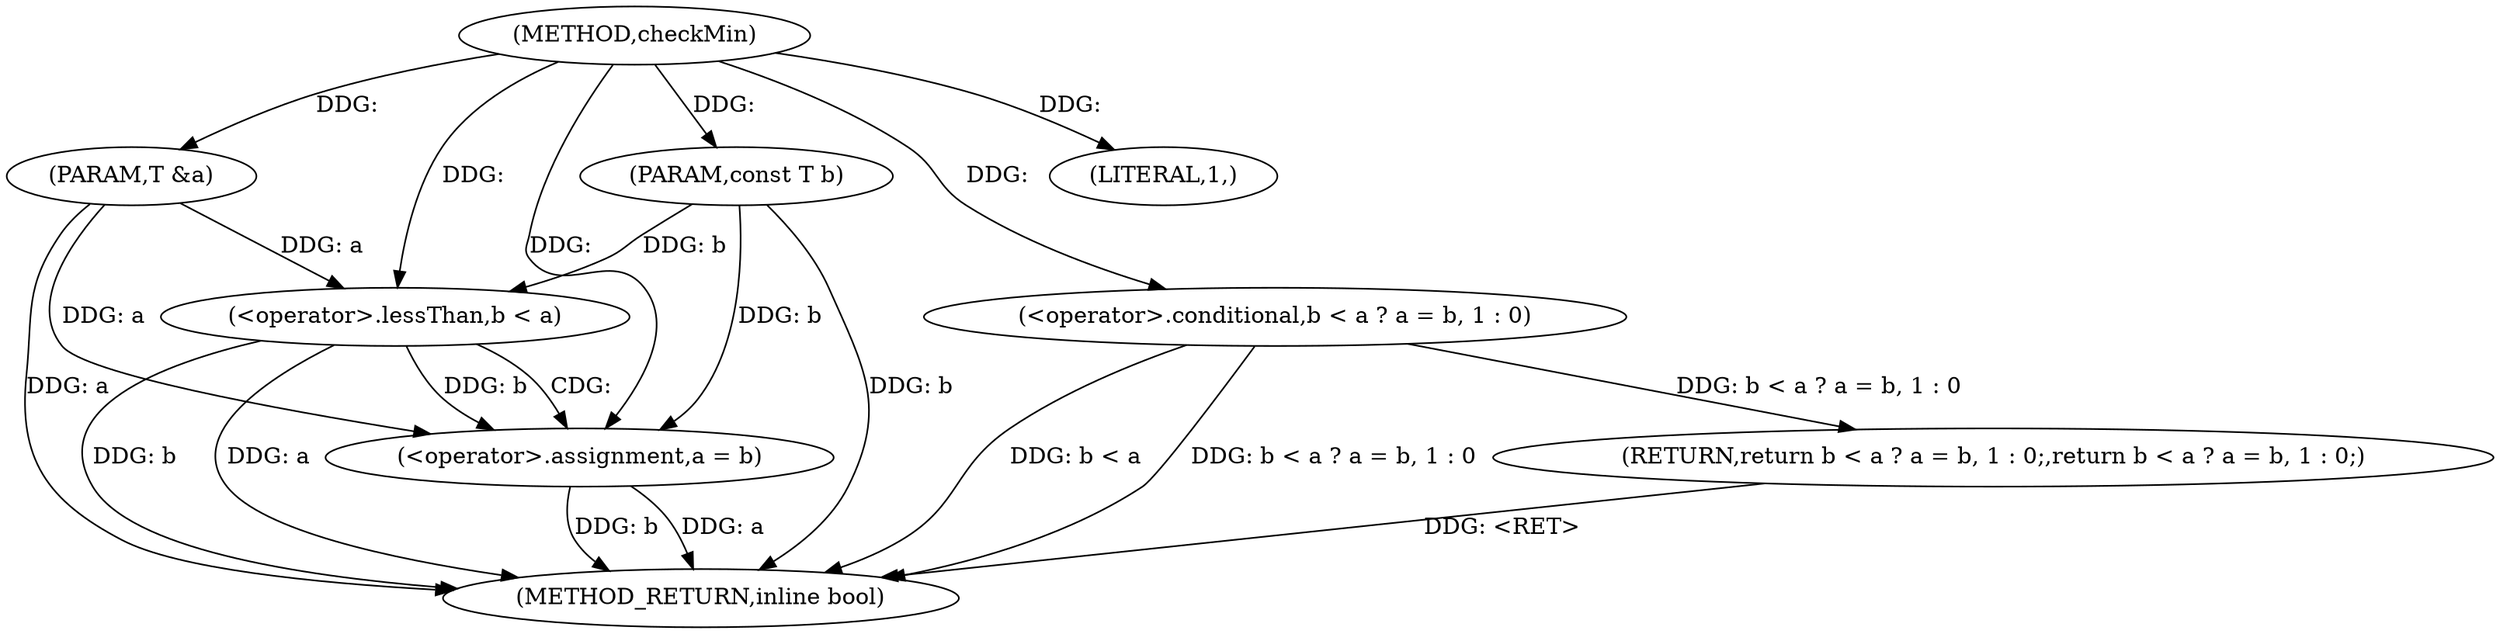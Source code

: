 digraph "checkMin" {  
"1001356" [label = "(METHOD,checkMin)" ]
"1001371" [label = "(METHOD_RETURN,inline bool)" ]
"1001357" [label = "(PARAM,T &a)" ]
"1001358" [label = "(PARAM,const T b)" ]
"1001360" [label = "(RETURN,return b < a ? a = b, 1 : 0;,return b < a ? a = b, 1 : 0;)" ]
"1001361" [label = "(<operator>.conditional,b < a ? a = b, 1 : 0)" ]
"1001362" [label = "(<operator>.lessThan,b < a)" ]
"1001366" [label = "(<operator>.assignment,a = b)" ]
"1001369" [label = "(LITERAL,1,)" ]
  "1001360" -> "1001371"  [ label = "DDG: <RET>"] 
  "1001357" -> "1001371"  [ label = "DDG: a"] 
  "1001358" -> "1001371"  [ label = "DDG: b"] 
  "1001362" -> "1001371"  [ label = "DDG: b"] 
  "1001362" -> "1001371"  [ label = "DDG: a"] 
  "1001361" -> "1001371"  [ label = "DDG: b < a"] 
  "1001366" -> "1001371"  [ label = "DDG: a"] 
  "1001366" -> "1001371"  [ label = "DDG: b"] 
  "1001361" -> "1001371"  [ label = "DDG: b < a ? a = b, 1 : 0"] 
  "1001356" -> "1001357"  [ label = "DDG: "] 
  "1001356" -> "1001358"  [ label = "DDG: "] 
  "1001361" -> "1001360"  [ label = "DDG: b < a ? a = b, 1 : 0"] 
  "1001356" -> "1001361"  [ label = "DDG: "] 
  "1001358" -> "1001362"  [ label = "DDG: b"] 
  "1001356" -> "1001362"  [ label = "DDG: "] 
  "1001357" -> "1001362"  [ label = "DDG: a"] 
  "1001362" -> "1001366"  [ label = "DDG: b"] 
  "1001358" -> "1001366"  [ label = "DDG: b"] 
  "1001356" -> "1001366"  [ label = "DDG: "] 
  "1001356" -> "1001369"  [ label = "DDG: "] 
  "1001357" -> "1001366"  [ label = "DDG: a"] 
  "1001362" -> "1001366"  [ label = "CDG: "] 
}
